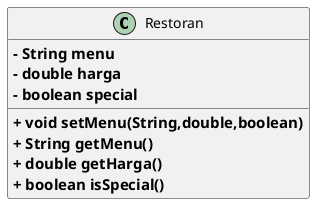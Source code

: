 @startuml
class Restoran {
===- String menu
===- double harga
===- boolean special
===+ void setMenu(String,double,boolean)
===+ String getMenu()
===+ double getHarga()
===+ boolean isSpecial()
}


@enduml